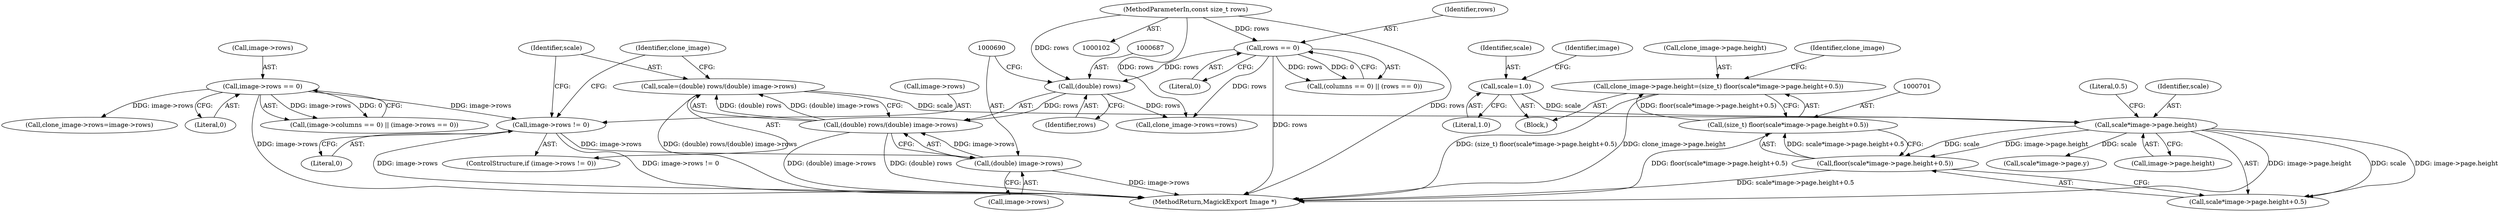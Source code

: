 digraph "0_ImageMagick_aecd0ada163a4d6c769cec178955d5f3e9316f2f_0@pointer" {
"1000694" [label="(Call,clone_image->page.height=(size_t) floor(scale*image->page.height+0.5))"];
"1000700" [label="(Call,(size_t) floor(scale*image->page.height+0.5))"];
"1000702" [label="(Call,floor(scale*image->page.height+0.5))"];
"1000704" [label="(Call,scale*image->page.height)"];
"1000683" [label="(Call,scale=(double) rows/(double) image->rows)"];
"1000685" [label="(Call,(double) rows/(double) image->rows)"];
"1000686" [label="(Call,(double) rows)"];
"1000550" [label="(Call,rows == 0)"];
"1000105" [label="(MethodParameterIn,const size_t rows)"];
"1000689" [label="(Call,(double) image->rows)"];
"1000678" [label="(Call,image->rows != 0)"];
"1000158" [label="(Call,image->rows == 0)"];
"1000674" [label="(Call,scale=1.0)"];
"1000677" [label="(ControlStructure,if (image->rows != 0))"];
"1000674" [label="(Call,scale=1.0)"];
"1000691" [label="(Call,image->rows)"];
"1000711" [label="(Literal,0.5)"];
"1000683" [label="(Call,scale=(double) rows/(double) image->rows)"];
"1000700" [label="(Call,(size_t) floor(scale*image->page.height+0.5))"];
"1000552" [label="(Literal,0)"];
"1000694" [label="(Call,clone_image->page.height=(size_t) floor(scale*image->page.height+0.5))"];
"1000695" [label="(Call,clone_image->page.height)"];
"1000688" [label="(Identifier,rows)"];
"1000546" [label="(Call,(columns == 0) || (rows == 0))"];
"1000722" [label="(Call,scale*image->page.y)"];
"1000108" [label="(Block,)"];
"1000678" [label="(Call,image->rows != 0)"];
"1000159" [label="(Call,image->rows)"];
"1000706" [label="(Call,image->page.height)"];
"1000162" [label="(Literal,0)"];
"1000753" [label="(Call,clone_image->rows=rows)"];
"1000676" [label="(Literal,1.0)"];
"1000679" [label="(Call,image->rows)"];
"1000551" [label="(Identifier,rows)"];
"1000272" [label="(Call,clone_image->rows=image->rows)"];
"1000702" [label="(Call,floor(scale*image->page.height+0.5))"];
"1000689" [label="(Call,(double) image->rows)"];
"1000704" [label="(Call,scale*image->page.height)"];
"1000715" [label="(Identifier,clone_image)"];
"1000550" [label="(Call,rows == 0)"];
"1000768" [label="(MethodReturn,MagickExport Image *)"];
"1000684" [label="(Identifier,scale)"];
"1000682" [label="(Literal,0)"];
"1000152" [label="(Call,(image->columns == 0) || (image->rows == 0))"];
"1000705" [label="(Identifier,scale)"];
"1000105" [label="(MethodParameterIn,const size_t rows)"];
"1000703" [label="(Call,scale*image->page.height+0.5)"];
"1000686" [label="(Call,(double) rows)"];
"1000158" [label="(Call,image->rows == 0)"];
"1000675" [label="(Identifier,scale)"];
"1000697" [label="(Identifier,clone_image)"];
"1000680" [label="(Identifier,image)"];
"1000685" [label="(Call,(double) rows/(double) image->rows)"];
"1000694" -> "1000108"  [label="AST: "];
"1000694" -> "1000700"  [label="CFG: "];
"1000695" -> "1000694"  [label="AST: "];
"1000700" -> "1000694"  [label="AST: "];
"1000715" -> "1000694"  [label="CFG: "];
"1000694" -> "1000768"  [label="DDG: (size_t) floor(scale*image->page.height+0.5)"];
"1000694" -> "1000768"  [label="DDG: clone_image->page.height"];
"1000700" -> "1000694"  [label="DDG: floor(scale*image->page.height+0.5)"];
"1000700" -> "1000702"  [label="CFG: "];
"1000701" -> "1000700"  [label="AST: "];
"1000702" -> "1000700"  [label="AST: "];
"1000700" -> "1000768"  [label="DDG: floor(scale*image->page.height+0.5)"];
"1000702" -> "1000700"  [label="DDG: scale*image->page.height+0.5"];
"1000702" -> "1000703"  [label="CFG: "];
"1000703" -> "1000702"  [label="AST: "];
"1000702" -> "1000768"  [label="DDG: scale*image->page.height+0.5"];
"1000704" -> "1000702"  [label="DDG: scale"];
"1000704" -> "1000702"  [label="DDG: image->page.height"];
"1000704" -> "1000703"  [label="AST: "];
"1000704" -> "1000706"  [label="CFG: "];
"1000705" -> "1000704"  [label="AST: "];
"1000706" -> "1000704"  [label="AST: "];
"1000711" -> "1000704"  [label="CFG: "];
"1000704" -> "1000768"  [label="DDG: image->page.height"];
"1000704" -> "1000703"  [label="DDG: scale"];
"1000704" -> "1000703"  [label="DDG: image->page.height"];
"1000683" -> "1000704"  [label="DDG: scale"];
"1000674" -> "1000704"  [label="DDG: scale"];
"1000704" -> "1000722"  [label="DDG: scale"];
"1000683" -> "1000677"  [label="AST: "];
"1000683" -> "1000685"  [label="CFG: "];
"1000684" -> "1000683"  [label="AST: "];
"1000685" -> "1000683"  [label="AST: "];
"1000697" -> "1000683"  [label="CFG: "];
"1000683" -> "1000768"  [label="DDG: (double) rows/(double) image->rows"];
"1000685" -> "1000683"  [label="DDG: (double) rows"];
"1000685" -> "1000683"  [label="DDG: (double) image->rows"];
"1000685" -> "1000689"  [label="CFG: "];
"1000686" -> "1000685"  [label="AST: "];
"1000689" -> "1000685"  [label="AST: "];
"1000685" -> "1000768"  [label="DDG: (double) image->rows"];
"1000685" -> "1000768"  [label="DDG: (double) rows"];
"1000686" -> "1000685"  [label="DDG: rows"];
"1000689" -> "1000685"  [label="DDG: image->rows"];
"1000686" -> "1000688"  [label="CFG: "];
"1000687" -> "1000686"  [label="AST: "];
"1000688" -> "1000686"  [label="AST: "];
"1000690" -> "1000686"  [label="CFG: "];
"1000550" -> "1000686"  [label="DDG: rows"];
"1000105" -> "1000686"  [label="DDG: rows"];
"1000686" -> "1000753"  [label="DDG: rows"];
"1000550" -> "1000546"  [label="AST: "];
"1000550" -> "1000552"  [label="CFG: "];
"1000551" -> "1000550"  [label="AST: "];
"1000552" -> "1000550"  [label="AST: "];
"1000546" -> "1000550"  [label="CFG: "];
"1000550" -> "1000768"  [label="DDG: rows"];
"1000550" -> "1000546"  [label="DDG: rows"];
"1000550" -> "1000546"  [label="DDG: 0"];
"1000105" -> "1000550"  [label="DDG: rows"];
"1000550" -> "1000753"  [label="DDG: rows"];
"1000105" -> "1000102"  [label="AST: "];
"1000105" -> "1000768"  [label="DDG: rows"];
"1000105" -> "1000753"  [label="DDG: rows"];
"1000689" -> "1000691"  [label="CFG: "];
"1000690" -> "1000689"  [label="AST: "];
"1000691" -> "1000689"  [label="AST: "];
"1000689" -> "1000768"  [label="DDG: image->rows"];
"1000678" -> "1000689"  [label="DDG: image->rows"];
"1000678" -> "1000677"  [label="AST: "];
"1000678" -> "1000682"  [label="CFG: "];
"1000679" -> "1000678"  [label="AST: "];
"1000682" -> "1000678"  [label="AST: "];
"1000684" -> "1000678"  [label="CFG: "];
"1000697" -> "1000678"  [label="CFG: "];
"1000678" -> "1000768"  [label="DDG: image->rows != 0"];
"1000678" -> "1000768"  [label="DDG: image->rows"];
"1000158" -> "1000678"  [label="DDG: image->rows"];
"1000158" -> "1000152"  [label="AST: "];
"1000158" -> "1000162"  [label="CFG: "];
"1000159" -> "1000158"  [label="AST: "];
"1000162" -> "1000158"  [label="AST: "];
"1000152" -> "1000158"  [label="CFG: "];
"1000158" -> "1000768"  [label="DDG: image->rows"];
"1000158" -> "1000152"  [label="DDG: image->rows"];
"1000158" -> "1000152"  [label="DDG: 0"];
"1000158" -> "1000272"  [label="DDG: image->rows"];
"1000674" -> "1000108"  [label="AST: "];
"1000674" -> "1000676"  [label="CFG: "];
"1000675" -> "1000674"  [label="AST: "];
"1000676" -> "1000674"  [label="AST: "];
"1000680" -> "1000674"  [label="CFG: "];
}
